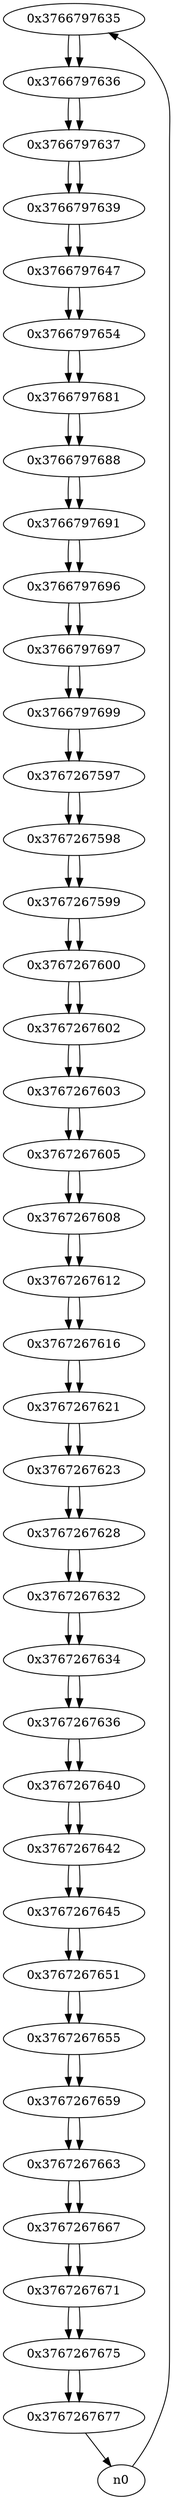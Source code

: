 digraph G{
/* nodes */
  n1 [label="0x3766797635"]
  n2 [label="0x3766797636"]
  n3 [label="0x3766797637"]
  n4 [label="0x3766797639"]
  n5 [label="0x3766797647"]
  n6 [label="0x3766797654"]
  n7 [label="0x3766797681"]
  n8 [label="0x3766797688"]
  n9 [label="0x3766797691"]
  n10 [label="0x3766797696"]
  n11 [label="0x3766797697"]
  n12 [label="0x3766797699"]
  n13 [label="0x3767267597"]
  n14 [label="0x3767267598"]
  n15 [label="0x3767267599"]
  n16 [label="0x3767267600"]
  n17 [label="0x3767267602"]
  n18 [label="0x3767267603"]
  n19 [label="0x3767267605"]
  n20 [label="0x3767267608"]
  n21 [label="0x3767267612"]
  n22 [label="0x3767267616"]
  n23 [label="0x3767267621"]
  n24 [label="0x3767267623"]
  n25 [label="0x3767267628"]
  n26 [label="0x3767267632"]
  n27 [label="0x3767267634"]
  n28 [label="0x3767267636"]
  n29 [label="0x3767267640"]
  n30 [label="0x3767267642"]
  n31 [label="0x3767267645"]
  n32 [label="0x3767267651"]
  n33 [label="0x3767267655"]
  n34 [label="0x3767267659"]
  n35 [label="0x3767267663"]
  n36 [label="0x3767267667"]
  n37 [label="0x3767267671"]
  n38 [label="0x3767267675"]
  n39 [label="0x3767267677"]
/* edges */
n1 -> n2;
n0 -> n1;
n2 -> n3;
n1 -> n2;
n3 -> n4;
n2 -> n3;
n4 -> n5;
n3 -> n4;
n5 -> n6;
n4 -> n5;
n6 -> n7;
n5 -> n6;
n7 -> n8;
n6 -> n7;
n8 -> n9;
n7 -> n8;
n9 -> n10;
n8 -> n9;
n10 -> n11;
n9 -> n10;
n11 -> n12;
n10 -> n11;
n12 -> n13;
n11 -> n12;
n13 -> n14;
n12 -> n13;
n14 -> n15;
n13 -> n14;
n15 -> n16;
n14 -> n15;
n16 -> n17;
n15 -> n16;
n17 -> n18;
n16 -> n17;
n18 -> n19;
n17 -> n18;
n19 -> n20;
n18 -> n19;
n20 -> n21;
n19 -> n20;
n21 -> n22;
n20 -> n21;
n22 -> n23;
n21 -> n22;
n23 -> n24;
n22 -> n23;
n24 -> n25;
n23 -> n24;
n25 -> n26;
n24 -> n25;
n26 -> n27;
n25 -> n26;
n27 -> n28;
n26 -> n27;
n28 -> n29;
n27 -> n28;
n29 -> n30;
n28 -> n29;
n30 -> n31;
n29 -> n30;
n31 -> n32;
n30 -> n31;
n32 -> n33;
n31 -> n32;
n33 -> n34;
n32 -> n33;
n34 -> n35;
n33 -> n34;
n35 -> n36;
n34 -> n35;
n36 -> n37;
n35 -> n36;
n37 -> n38;
n36 -> n37;
n38 -> n39;
n37 -> n38;
n39 -> n0;
n38 -> n39;
}
